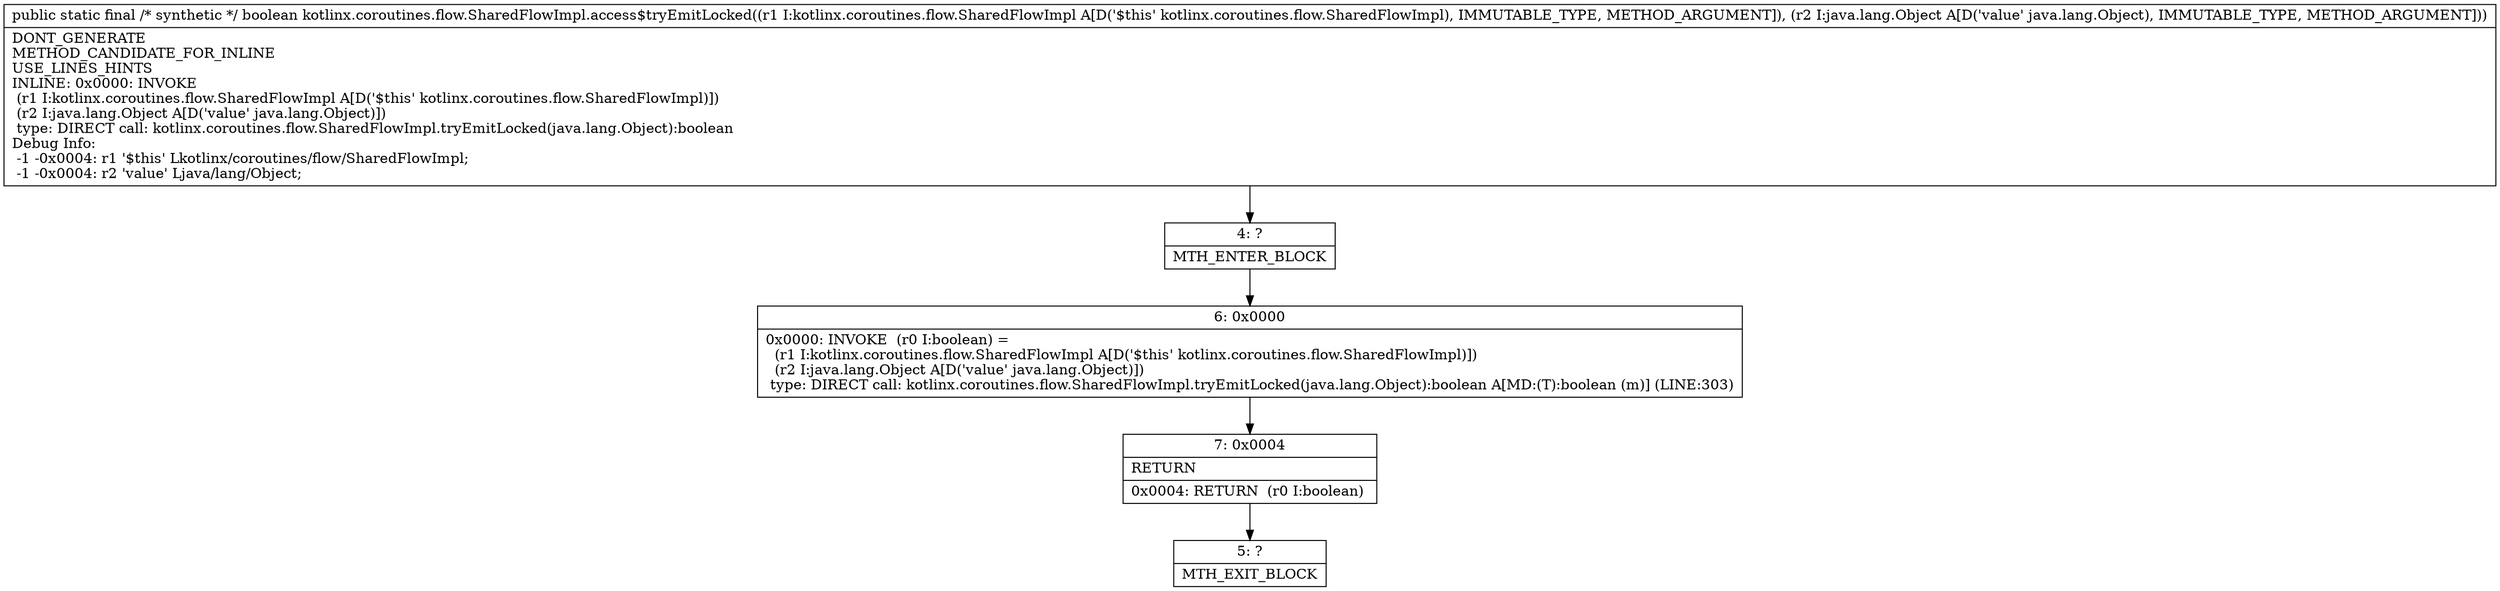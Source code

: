 digraph "CFG forkotlinx.coroutines.flow.SharedFlowImpl.access$tryEmitLocked(Lkotlinx\/coroutines\/flow\/SharedFlowImpl;Ljava\/lang\/Object;)Z" {
Node_4 [shape=record,label="{4\:\ ?|MTH_ENTER_BLOCK\l}"];
Node_6 [shape=record,label="{6\:\ 0x0000|0x0000: INVOKE  (r0 I:boolean) = \l  (r1 I:kotlinx.coroutines.flow.SharedFlowImpl A[D('$this' kotlinx.coroutines.flow.SharedFlowImpl)])\l  (r2 I:java.lang.Object A[D('value' java.lang.Object)])\l type: DIRECT call: kotlinx.coroutines.flow.SharedFlowImpl.tryEmitLocked(java.lang.Object):boolean A[MD:(T):boolean (m)] (LINE:303)\l}"];
Node_7 [shape=record,label="{7\:\ 0x0004|RETURN\l|0x0004: RETURN  (r0 I:boolean) \l}"];
Node_5 [shape=record,label="{5\:\ ?|MTH_EXIT_BLOCK\l}"];
MethodNode[shape=record,label="{public static final \/* synthetic *\/ boolean kotlinx.coroutines.flow.SharedFlowImpl.access$tryEmitLocked((r1 I:kotlinx.coroutines.flow.SharedFlowImpl A[D('$this' kotlinx.coroutines.flow.SharedFlowImpl), IMMUTABLE_TYPE, METHOD_ARGUMENT]), (r2 I:java.lang.Object A[D('value' java.lang.Object), IMMUTABLE_TYPE, METHOD_ARGUMENT]))  | DONT_GENERATE\lMETHOD_CANDIDATE_FOR_INLINE\lUSE_LINES_HINTS\lINLINE: 0x0000: INVOKE  \l  (r1 I:kotlinx.coroutines.flow.SharedFlowImpl A[D('$this' kotlinx.coroutines.flow.SharedFlowImpl)])\l  (r2 I:java.lang.Object A[D('value' java.lang.Object)])\l type: DIRECT call: kotlinx.coroutines.flow.SharedFlowImpl.tryEmitLocked(java.lang.Object):boolean\lDebug Info:\l  \-1 \-0x0004: r1 '$this' Lkotlinx\/coroutines\/flow\/SharedFlowImpl;\l  \-1 \-0x0004: r2 'value' Ljava\/lang\/Object;\l}"];
MethodNode -> Node_4;Node_4 -> Node_6;
Node_6 -> Node_7;
Node_7 -> Node_5;
}

